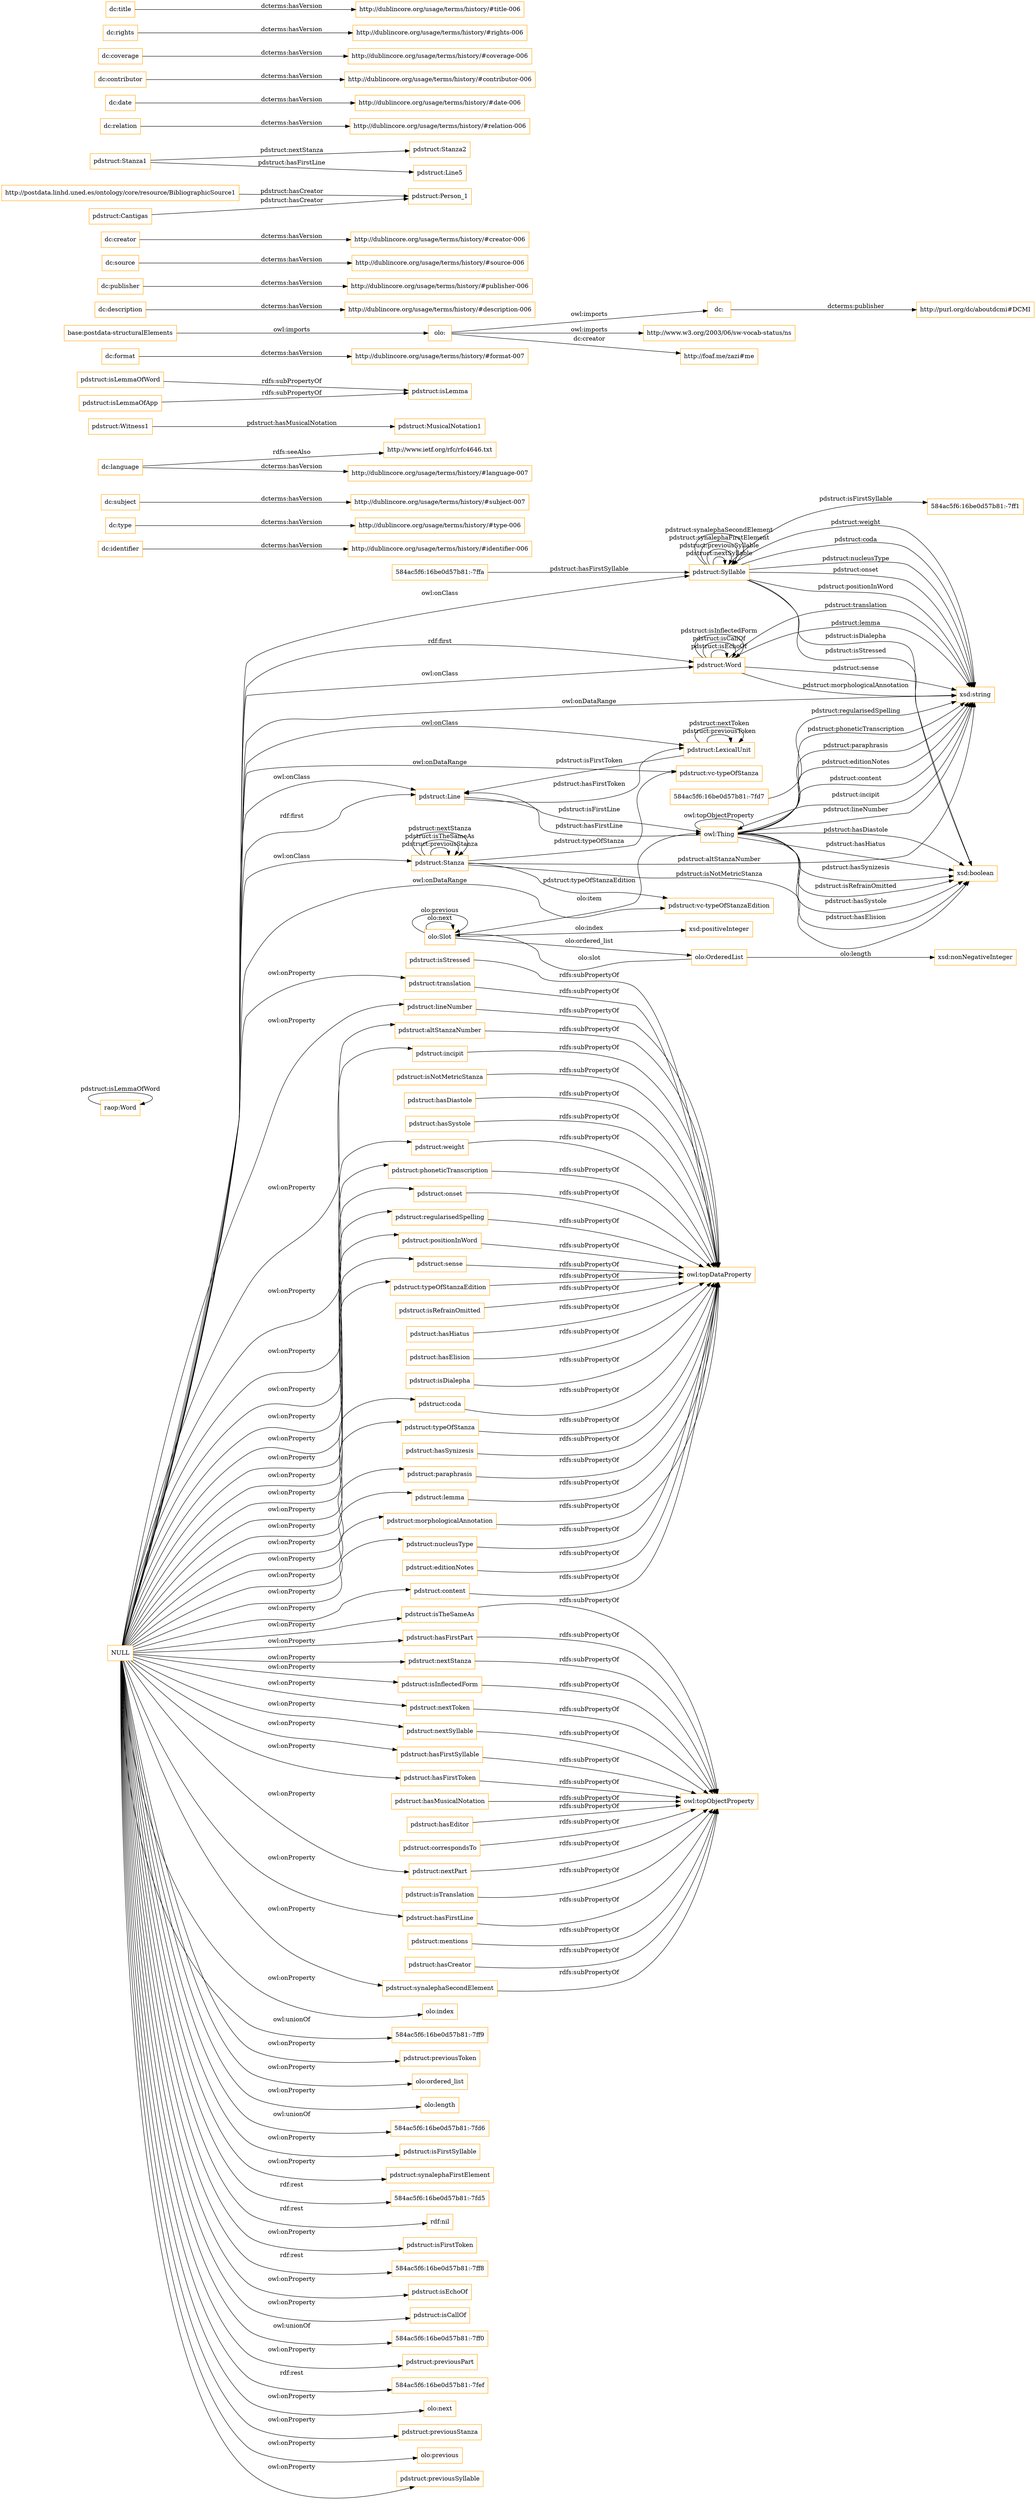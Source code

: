 digraph ar2dtool_diagram { 
rankdir=LR;
size="1501"
node [shape = rectangle, color="orange"]; "584ac5f6:16be0d57b81:-7ff1" "584ac5f6:16be0d57b81:-7fd7" "pdstruct:Line" "pdstruct:Word" "pdstruct:Stanza" "584ac5f6:16be0d57b81:-7ffa" "pdstruct:Syllable" "raop:Word" "pdstruct:LexicalUnit" "olo:Slot" "olo:OrderedList" ; /*classes style*/
	"pdstruct:isDialepha" -> "owl:topDataProperty" [ label = "rdfs:subPropertyOf" ];
	"pdstruct:coda" -> "owl:topDataProperty" [ label = "rdfs:subPropertyOf" ];
	"pdstruct:nextPart" -> "owl:topObjectProperty" [ label = "rdfs:subPropertyOf" ];
	"pdstruct:typeOfStanza" -> "owl:topDataProperty" [ label = "rdfs:subPropertyOf" ];
	"dc:identifier" -> "http://dublincore.org/usage/terms/history/#identifier-006" [ label = "dcterms:hasVersion" ];
	"pdstruct:isTranslation" -> "owl:topObjectProperty" [ label = "rdfs:subPropertyOf" ];
	"dc:type" -> "http://dublincore.org/usage/terms/history/#type-006" [ label = "dcterms:hasVersion" ];
	"dc:subject" -> "http://dublincore.org/usage/terms/history/#subject-007" [ label = "dcterms:hasVersion" ];
	"dc:language" -> "http://www.ietf.org/rfc/rfc4646.txt" [ label = "rdfs:seeAlso" ];
	"dc:language" -> "http://dublincore.org/usage/terms/history/#language-007" [ label = "dcterms:hasVersion" ];
	"pdstruct:hasFirstLine" -> "owl:topObjectProperty" [ label = "rdfs:subPropertyOf" ];
	"pdstruct:hasSynizesis" -> "owl:topDataProperty" [ label = "rdfs:subPropertyOf" ];
	"pdstruct:Witness1" -> "pdstruct:MusicalNotation1" [ label = "pdstruct:hasMusicalNotation" ];
	"pdstruct:isLemmaOfWord" -> "pdstruct:isLemma" [ label = "rdfs:subPropertyOf" ];
	"dc:format" -> "http://dublincore.org/usage/terms/history/#format-007" [ label = "dcterms:hasVersion" ];
	"pdstruct:mentions" -> "owl:topObjectProperty" [ label = "rdfs:subPropertyOf" ];
	"pdstruct:paraphrasis" -> "owl:topDataProperty" [ label = "rdfs:subPropertyOf" ];
	"pdstruct:hasCreator" -> "owl:topObjectProperty" [ label = "rdfs:subPropertyOf" ];
	"pdstruct:lemma" -> "owl:topDataProperty" [ label = "rdfs:subPropertyOf" ];
	"dc:" -> "http://purl.org/dc/aboutdcmi#DCMI" [ label = "dcterms:publisher" ];
	"dc:description" -> "http://dublincore.org/usage/terms/history/#description-006" [ label = "dcterms:hasVersion" ];
	"dc:publisher" -> "http://dublincore.org/usage/terms/history/#publisher-006" [ label = "dcterms:hasVersion" ];
	"dc:source" -> "http://dublincore.org/usage/terms/history/#source-006" [ label = "dcterms:hasVersion" ];
	"dc:creator" -> "http://dublincore.org/usage/terms/history/#creator-006" [ label = "dcterms:hasVersion" ];
	"pdstruct:morphologicalAnnotation" -> "owl:topDataProperty" [ label = "rdfs:subPropertyOf" ];
	"pdstruct:nucleusType" -> "owl:topDataProperty" [ label = "rdfs:subPropertyOf" ];
	"pdstruct:editionNotes" -> "owl:topDataProperty" [ label = "rdfs:subPropertyOf" ];
	"pdstruct:content" -> "owl:topDataProperty" [ label = "rdfs:subPropertyOf" ];
	"pdstruct:synalephaSecondElement" -> "owl:topObjectProperty" [ label = "rdfs:subPropertyOf" ];
	"olo:" -> "http://www.w3.org/2003/06/sw-vocab-status/ns" [ label = "owl:imports" ];
	"olo:" -> "dc:" [ label = "owl:imports" ];
	"olo:" -> "http://foaf.me/zazi#me" [ label = "dc:creator" ];
	"http://postdata.linhd.uned.es/ontology/core/resource/BibliographicSource1" -> "pdstruct:Person_1" [ label = "pdstruct:hasCreator" ];
	"pdstruct:Stanza1" -> "pdstruct:Stanza2" [ label = "pdstruct:nextStanza" ];
	"pdstruct:Stanza1" -> "pdstruct:Line5" [ label = "pdstruct:hasFirstLine" ];
	"pdstruct:isStressed" -> "owl:topDataProperty" [ label = "rdfs:subPropertyOf" ];
	"pdstruct:translation" -> "owl:topDataProperty" [ label = "rdfs:subPropertyOf" ];
	"pdstruct:lineNumber" -> "owl:topDataProperty" [ label = "rdfs:subPropertyOf" ];
	"pdstruct:altStanzaNumber" -> "owl:topDataProperty" [ label = "rdfs:subPropertyOf" ];
	"pdstruct:isTheSameAs" -> "owl:topObjectProperty" [ label = "rdfs:subPropertyOf" ];
	"pdstruct:incipit" -> "owl:topDataProperty" [ label = "rdfs:subPropertyOf" ];
	"pdstruct:isNotMetricStanza" -> "owl:topDataProperty" [ label = "rdfs:subPropertyOf" ];
	"pdstruct:hasDiastole" -> "owl:topDataProperty" [ label = "rdfs:subPropertyOf" ];
	"pdstruct:isLemmaOfApp" -> "pdstruct:isLemma" [ label = "rdfs:subPropertyOf" ];
	"pdstruct:hasSystole" -> "owl:topDataProperty" [ label = "rdfs:subPropertyOf" ];
	"NULL" -> "olo:index" [ label = "owl:onProperty" ];
	"NULL" -> "pdstruct:hasFirstLine" [ label = "owl:onProperty" ];
	"NULL" -> "584ac5f6:16be0d57b81:-7ff9" [ label = "owl:unionOf" ];
	"NULL" -> "pdstruct:previousToken" [ label = "owl:onProperty" ];
	"NULL" -> "pdstruct:weight" [ label = "owl:onProperty" ];
	"NULL" -> "pdstruct:LexicalUnit" [ label = "owl:onClass" ];
	"NULL" -> "pdstruct:vc-typeOfStanza" [ label = "owl:onDataRange" ];
	"NULL" -> "olo:ordered_list" [ label = "owl:onProperty" ];
	"NULL" -> "pdstruct:typeOfStanza" [ label = "owl:onProperty" ];
	"NULL" -> "pdstruct:hasFirstPart" [ label = "owl:onProperty" ];
	"NULL" -> "pdstruct:phoneticTranscription" [ label = "owl:onProperty" ];
	"NULL" -> "pdstruct:nextStanza" [ label = "owl:onProperty" ];
	"NULL" -> "pdstruct:altStanzaNumber" [ label = "owl:onProperty" ];
	"NULL" -> "pdstruct:isInflectedForm" [ label = "owl:onProperty" ];
	"NULL" -> "olo:length" [ label = "owl:onProperty" ];
	"NULL" -> "584ac5f6:16be0d57b81:-7fd6" [ label = "owl:unionOf" ];
	"NULL" -> "pdstruct:isFirstSyllable" [ label = "owl:onProperty" ];
	"NULL" -> "pdstruct:synalephaFirstElement" [ label = "owl:onProperty" ];
	"NULL" -> "pdstruct:onset" [ label = "owl:onProperty" ];
	"NULL" -> "pdstruct:Stanza" [ label = "owl:onClass" ];
	"NULL" -> "584ac5f6:16be0d57b81:-7fd5" [ label = "rdf:rest" ];
	"NULL" -> "pdstruct:translation" [ label = "owl:onProperty" ];
	"NULL" -> "pdstruct:synalephaSecondElement" [ label = "owl:onProperty" ];
	"NULL" -> "rdf:nil" [ label = "rdf:rest" ];
	"NULL" -> "pdstruct:nextPart" [ label = "owl:onProperty" ];
	"NULL" -> "pdstruct:isFirstToken" [ label = "owl:onProperty" ];
	"NULL" -> "pdstruct:morphologicalAnnotation" [ label = "owl:onProperty" ];
	"NULL" -> "pdstruct:Line" [ label = "rdf:first" ];
	"NULL" -> "pdstruct:nextToken" [ label = "owl:onProperty" ];
	"NULL" -> "584ac5f6:16be0d57b81:-7ff8" [ label = "rdf:rest" ];
	"NULL" -> "pdstruct:coda" [ label = "owl:onProperty" ];
	"NULL" -> "pdstruct:Word" [ label = "owl:onClass" ];
	"NULL" -> "pdstruct:lineNumber" [ label = "owl:onProperty" ];
	"NULL" -> "pdstruct:lemma" [ label = "owl:onProperty" ];
	"NULL" -> "pdstruct:isEchoOf" [ label = "owl:onProperty" ];
	"NULL" -> "pdstruct:vc-typeOfStanzaEdition" [ label = "owl:onDataRange" ];
	"NULL" -> "pdstruct:Word" [ label = "rdf:first" ];
	"NULL" -> "pdstruct:isCallOf" [ label = "owl:onProperty" ];
	"NULL" -> "pdstruct:nucleusType" [ label = "owl:onProperty" ];
	"NULL" -> "584ac5f6:16be0d57b81:-7ff0" [ label = "owl:unionOf" ];
	"NULL" -> "pdstruct:nextSyllable" [ label = "owl:onProperty" ];
	"NULL" -> "pdstruct:hasFirstSyllable" [ label = "owl:onProperty" ];
	"NULL" -> "xsd:string" [ label = "owl:onDataRange" ];
	"NULL" -> "pdstruct:regularisedSpelling" [ label = "owl:onProperty" ];
	"NULL" -> "pdstruct:previousPart" [ label = "owl:onProperty" ];
	"NULL" -> "584ac5f6:16be0d57b81:-7fef" [ label = "rdf:rest" ];
	"NULL" -> "pdstruct:Syllable" [ label = "owl:onClass" ];
	"NULL" -> "olo:next" [ label = "owl:onProperty" ];
	"NULL" -> "pdstruct:positionInWord" [ label = "owl:onProperty" ];
	"NULL" -> "pdstruct:incipit" [ label = "owl:onProperty" ];
	"NULL" -> "pdstruct:sense" [ label = "owl:onProperty" ];
	"NULL" -> "pdstruct:previousStanza" [ label = "owl:onProperty" ];
	"NULL" -> "pdstruct:content" [ label = "owl:onProperty" ];
	"NULL" -> "pdstruct:typeOfStanzaEdition" [ label = "owl:onProperty" ];
	"NULL" -> "pdstruct:paraphrasis" [ label = "owl:onProperty" ];
	"NULL" -> "pdstruct:hasFirstToken" [ label = "owl:onProperty" ];
	"NULL" -> "pdstruct:isTheSameAs" [ label = "owl:onProperty" ];
	"NULL" -> "olo:previous" [ label = "owl:onProperty" ];
	"NULL" -> "pdstruct:Line" [ label = "owl:onClass" ];
	"NULL" -> "pdstruct:previousSyllable" [ label = "owl:onProperty" ];
	"base:postdata-structuralElements" -> "olo:" [ label = "owl:imports" ];
	"pdstruct:hasFirstPart" -> "owl:topObjectProperty" [ label = "rdfs:subPropertyOf" ];
	"pdstruct:Cantigas" -> "pdstruct:Person_1" [ label = "pdstruct:hasCreator" ];
	"pdstruct:isInflectedForm" -> "owl:topObjectProperty" [ label = "rdfs:subPropertyOf" ];
	"dc:relation" -> "http://dublincore.org/usage/terms/history/#relation-006" [ label = "dcterms:hasVersion" ];
	"pdstruct:onset" -> "owl:topDataProperty" [ label = "rdfs:subPropertyOf" ];
	"pdstruct:typeOfStanzaEdition" -> "owl:topDataProperty" [ label = "rdfs:subPropertyOf" ];
	"pdstruct:hasMusicalNotation" -> "owl:topObjectProperty" [ label = "rdfs:subPropertyOf" ];
	"dc:date" -> "http://dublincore.org/usage/terms/history/#date-006" [ label = "dcterms:hasVersion" ];
	"pdstruct:nextStanza" -> "owl:topObjectProperty" [ label = "rdfs:subPropertyOf" ];
	"pdstruct:isRefrainOmitted" -> "owl:topDataProperty" [ label = "rdfs:subPropertyOf" ];
	"pdstruct:phoneticTranscription" -> "owl:topDataProperty" [ label = "rdfs:subPropertyOf" ];
	"pdstruct:regularisedSpelling" -> "owl:topDataProperty" [ label = "rdfs:subPropertyOf" ];
	"pdstruct:hasHiatus" -> "owl:topDataProperty" [ label = "rdfs:subPropertyOf" ];
	"pdstruct:hasEditor" -> "owl:topObjectProperty" [ label = "rdfs:subPropertyOf" ];
	"pdstruct:hasFirstToken" -> "owl:topObjectProperty" [ label = "rdfs:subPropertyOf" ];
	"dc:contributor" -> "http://dublincore.org/usage/terms/history/#contributor-006" [ label = "dcterms:hasVersion" ];
	"dc:coverage" -> "http://dublincore.org/usage/terms/history/#coverage-006" [ label = "dcterms:hasVersion" ];
	"pdstruct:weight" -> "owl:topDataProperty" [ label = "rdfs:subPropertyOf" ];
	"pdstruct:hasElision" -> "owl:topDataProperty" [ label = "rdfs:subPropertyOf" ];
	"pdstruct:sense" -> "owl:topDataProperty" [ label = "rdfs:subPropertyOf" ];
	"pdstruct:correspondsTo" -> "owl:topObjectProperty" [ label = "rdfs:subPropertyOf" ];
	"pdstruct:positionInWord" -> "owl:topDataProperty" [ label = "rdfs:subPropertyOf" ];
	"dc:rights" -> "http://dublincore.org/usage/terms/history/#rights-006" [ label = "dcterms:hasVersion" ];
	"pdstruct:nextToken" -> "owl:topObjectProperty" [ label = "rdfs:subPropertyOf" ];
	"pdstruct:nextSyllable" -> "owl:topObjectProperty" [ label = "rdfs:subPropertyOf" ];
	"dc:title" -> "http://dublincore.org/usage/terms/history/#title-006" [ label = "dcterms:hasVersion" ];
	"pdstruct:hasFirstSyllable" -> "owl:topObjectProperty" [ label = "rdfs:subPropertyOf" ];
	"pdstruct:Stanza" -> "xsd:boolean" [ label = "pdstruct:isNotMetricStanza" ];
	"owl:Thing" -> "xsd:boolean" [ label = "pdstruct:isRefrainOmitted" ];
	"owl:Thing" -> "xsd:string" [ label = "pdstruct:lineNumber" ];
	"owl:Thing" -> "xsd:string" [ label = "pdstruct:phoneticTranscription" ];
	"pdstruct:Syllable" -> "pdstruct:Syllable" [ label = "pdstruct:nextSyllable" ];
	"olo:OrderedList" -> "olo:Slot" [ label = "olo:slot" ];
	"owl:Thing" -> "xsd:string" [ label = "pdstruct:paraphrasis" ];
	"owl:Thing" -> "xsd:boolean" [ label = "pdstruct:hasSystole" ];
	"pdstruct:LexicalUnit" -> "pdstruct:LexicalUnit" [ label = "pdstruct:previousToken" ];
	"owl:Thing" -> "pdstruct:Line" [ label = "pdstruct:hasFirstLine" ];
	"olo:Slot" -> "olo:Slot" [ label = "olo:next" ];
	"owl:Thing" -> "owl:Thing" [ label = "owl:topObjectProperty" ];
	"pdstruct:Syllable" -> "xsd:string" [ label = "pdstruct:onset" ];
	"pdstruct:Word" -> "pdstruct:Word" [ label = "pdstruct:isEchoOf" ];
	"pdstruct:Stanza" -> "pdstruct:Stanza" [ label = "pdstruct:previousStanza" ];
	"pdstruct:Word" -> "xsd:string" [ label = "pdstruct:sense" ];
	"owl:Thing" -> "xsd:boolean" [ label = "pdstruct:hasElision" ];
	"olo:Slot" -> "owl:Thing" [ label = "olo:item" ];
	"584ac5f6:16be0d57b81:-7fd7" -> "xsd:string" [ label = "pdstruct:regularisedSpelling" ];
	"pdstruct:Stanza" -> "pdstruct:Stanza" [ label = "pdstruct:isTheSameAs" ];
	"owl:Thing" -> "xsd:string" [ label = "pdstruct:editionNotes" ];
	"pdstruct:Word" -> "xsd:string" [ label = "pdstruct:morphologicalAnnotation" ];
	"pdstruct:Syllable" -> "xsd:boolean" [ label = "pdstruct:isStressed" ];
	"pdstruct:Stanza" -> "xsd:string" [ label = "pdstruct:altStanzaNumber" ];
	"pdstruct:Word" -> "pdstruct:Word" [ label = "pdstruct:isCallOf" ];
	"olo:Slot" -> "olo:Slot" [ label = "olo:previous" ];
	"owl:Thing" -> "xsd:boolean" [ label = "pdstruct:hasDiastole" ];
	"pdstruct:Word" -> "pdstruct:Word" [ label = "pdstruct:isInflectedForm" ];
	"pdstruct:LexicalUnit" -> "pdstruct:LexicalUnit" [ label = "pdstruct:nextToken" ];
	"pdstruct:Syllable" -> "pdstruct:Syllable" [ label = "pdstruct:previousSyllable" ];
	"olo:Slot" -> "xsd:positiveInteger" [ label = "olo:index" ];
	"pdstruct:Word" -> "xsd:string" [ label = "pdstruct:translation" ];
	"pdstruct:Syllable" -> "pdstruct:Syllable" [ label = "pdstruct:synalephaFirstElement" ];
	"raop:Word" -> "raop:Word" [ label = "pdstruct:isLemmaOfWord" ];
	"pdstruct:Word" -> "xsd:string" [ label = "pdstruct:lemma" ];
	"584ac5f6:16be0d57b81:-7ffa" -> "pdstruct:Syllable" [ label = "pdstruct:hasFirstSyllable" ];
	"owl:Thing" -> "xsd:boolean" [ label = "pdstruct:hasHiatus" ];
	"pdstruct:Stanza" -> "pdstruct:vc-typeOfStanzaEdition" [ label = "pdstruct:typeOfStanzaEdition" ];
	"pdstruct:Syllable" -> "xsd:string" [ label = "pdstruct:positionInWord" ];
	"pdstruct:Stanza" -> "pdstruct:vc-typeOfStanza" [ label = "pdstruct:typeOfStanza" ];
	"pdstruct:LexicalUnit" -> "pdstruct:Line" [ label = "pdstruct:isFirstToken" ];
	"olo:Slot" -> "olo:OrderedList" [ label = "olo:ordered_list" ];
	"pdstruct:Syllable" -> "xsd:boolean" [ label = "pdstruct:isDialepha" ];
	"olo:OrderedList" -> "xsd:nonNegativeInteger" [ label = "olo:length" ];
	"owl:Thing" -> "xsd:string" [ label = "pdstruct:content" ];
	"pdstruct:Line" -> "owl:Thing" [ label = "pdstruct:isFirstLine" ];
	"owl:Thing" -> "xsd:boolean" [ label = "pdstruct:hasSynizesis" ];
	"pdstruct:Syllable" -> "pdstruct:Syllable" [ label = "pdstruct:synalephaSecondElement" ];
	"pdstruct:Syllable" -> "584ac5f6:16be0d57b81:-7ff1" [ label = "pdstruct:isFirstSyllable" ];
	"pdstruct:Line" -> "pdstruct:LexicalUnit" [ label = "pdstruct:hasFirstToken" ];
	"owl:Thing" -> "xsd:string" [ label = "pdstruct:incipit" ];
	"pdstruct:Syllable" -> "xsd:string" [ label = "pdstruct:weight" ];
	"pdstruct:Syllable" -> "xsd:string" [ label = "pdstruct:coda" ];
	"pdstruct:Stanza" -> "pdstruct:Stanza" [ label = "pdstruct:nextStanza" ];
	"pdstruct:Syllable" -> "xsd:string" [ label = "pdstruct:nucleusType" ];

}

